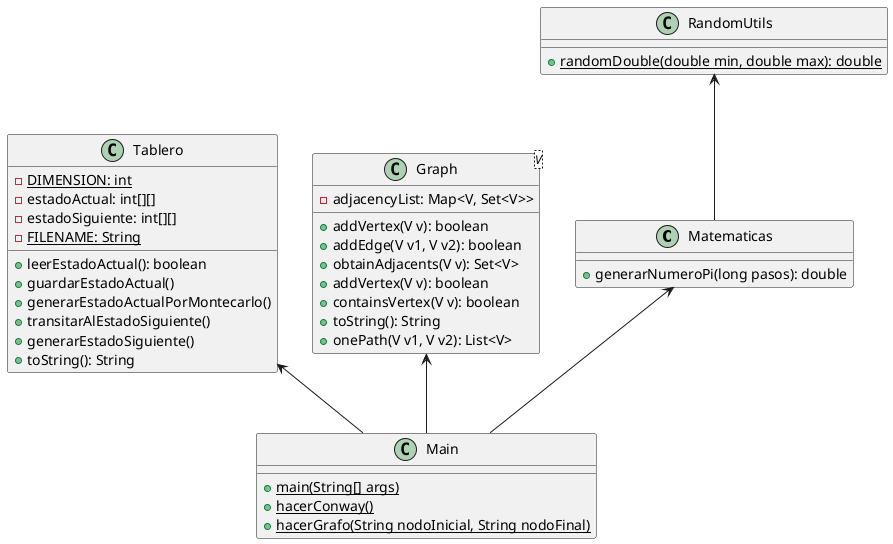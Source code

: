 @startuml

class Matematicas {
    +{method} generarNumeroPi(long pasos): double
}

class RandomUtils {
    +{static} {method} randomDouble(double min, double max): double
}

class Tablero {
    -{static} {field} DIMENSION: int
    -{field} estadoActual: int[][]
    -{field} estadoSiguiente: int[][]
    -{static} {field} FILENAME: String
    
    +{method} leerEstadoActual(): boolean
    +{method} guardarEstadoActual()
    +{method} generarEstadoActualPorMontecarlo()
    +{method} transitarAlEstadoSiguiente()
    +{method} generarEstadoSiguiente()
    +{method} toString(): String
    
}

class Graph<V> {
    -{field} adjacencyList: Map<V, Set<V>>
    +{method} addVertex(V v): boolean
    +{method} addEdge(V v1, V v2): boolean
    +{method} obtainAdjacents(V v): Set<V>
    +{method} addVertex(V v): boolean
    +{method} containsVertex(V v): boolean
    +{method} toString(): String
    +{method} onePath(V v1, V v2): List<V>
}

class Main {
    +{static} {method} main(String[] args)
    +{static} {method} hacerConway()
    +{static} {method} hacerGrafo(String nodoInicial, String nodoFinal)
}



Matematicas <-- Main
RandomUtils <-- Matematicas
Tablero <-- Main
Graph <-- Main

@enduml
